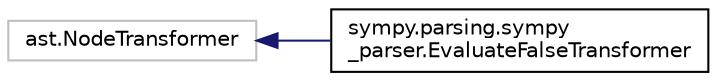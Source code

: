 digraph "Graphical Class Hierarchy"
{
 // LATEX_PDF_SIZE
  edge [fontname="Helvetica",fontsize="10",labelfontname="Helvetica",labelfontsize="10"];
  node [fontname="Helvetica",fontsize="10",shape=record];
  rankdir="LR";
  Node9787 [label="ast.NodeTransformer",height=0.2,width=0.4,color="grey75", fillcolor="white", style="filled",tooltip=" "];
  Node9787 -> Node0 [dir="back",color="midnightblue",fontsize="10",style="solid",fontname="Helvetica"];
  Node0 [label="sympy.parsing.sympy\l_parser.EvaluateFalseTransformer",height=0.2,width=0.4,color="black", fillcolor="white", style="filled",URL="$classsympy_1_1parsing_1_1sympy__parser_1_1EvaluateFalseTransformer.html",tooltip=" "];
}
